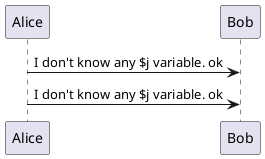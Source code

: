 {
  "sha1": "e9shxb17s1xnee0ic957rw9ip909x3o",
  "insertion": {
    "when": "2024-06-01T09:03:04.154Z",
    "user": "plantuml@gmail.com"
  }
}
@startuml
'!preprocessorV2
!ifdef $j
Alice -> Bob : The variable j is defined and its value is $j
!else
Alice -> Bob : I don't know any $j variable. ok
!endif

!if %variable_exists("$j")
Alice -> Bob : The variable j is defined and its value is $j
!else
Alice -> Bob : I don't know any $j variable. ok
!endif

@enduml
